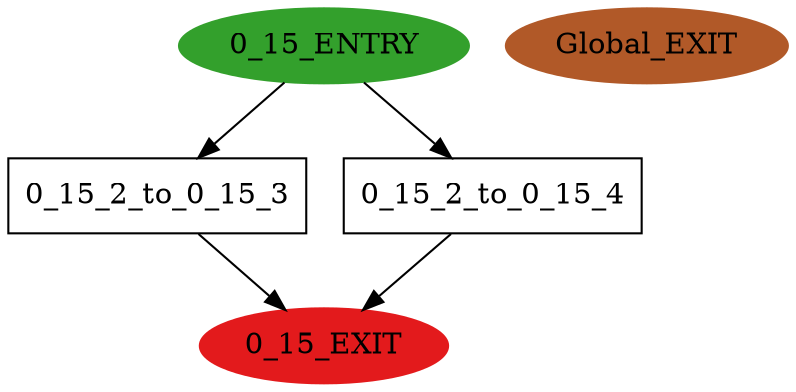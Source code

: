 digraph model { 
compound=true; 
node  [style="filled", colorscheme="paired12"];  "0_15_ENTRY" [shape=ellipse, color=4, style=filled];
  "0_15_EXIT" [shape=ellipse, color=6, style=filled];
  "Global_EXIT" [shape=ellipse, color=12, style=filled];
  "0_15_2_to_0_15_3" [shape=box, style=""];
  "0_15_2_to_0_15_3" [label="0_15_2_to_0_15_3\n"];
  "0_15_2_to_0_15_4" [shape=box, style=""];
  "0_15_2_to_0_15_4" [label="0_15_2_to_0_15_4\n"];
  "0_15_ENTRY" -> "0_15_2_to_0_15_4" [label="", arrowhead="normal"];
  "0_15_2_to_0_15_3" -> "0_15_EXIT" [label="", arrowhead="normal"];
  "0_15_ENTRY" -> "0_15_2_to_0_15_3" [label="", arrowhead="normal"];
  "0_15_2_to_0_15_4" -> "0_15_EXIT" [label="", arrowhead="normal"];
}

